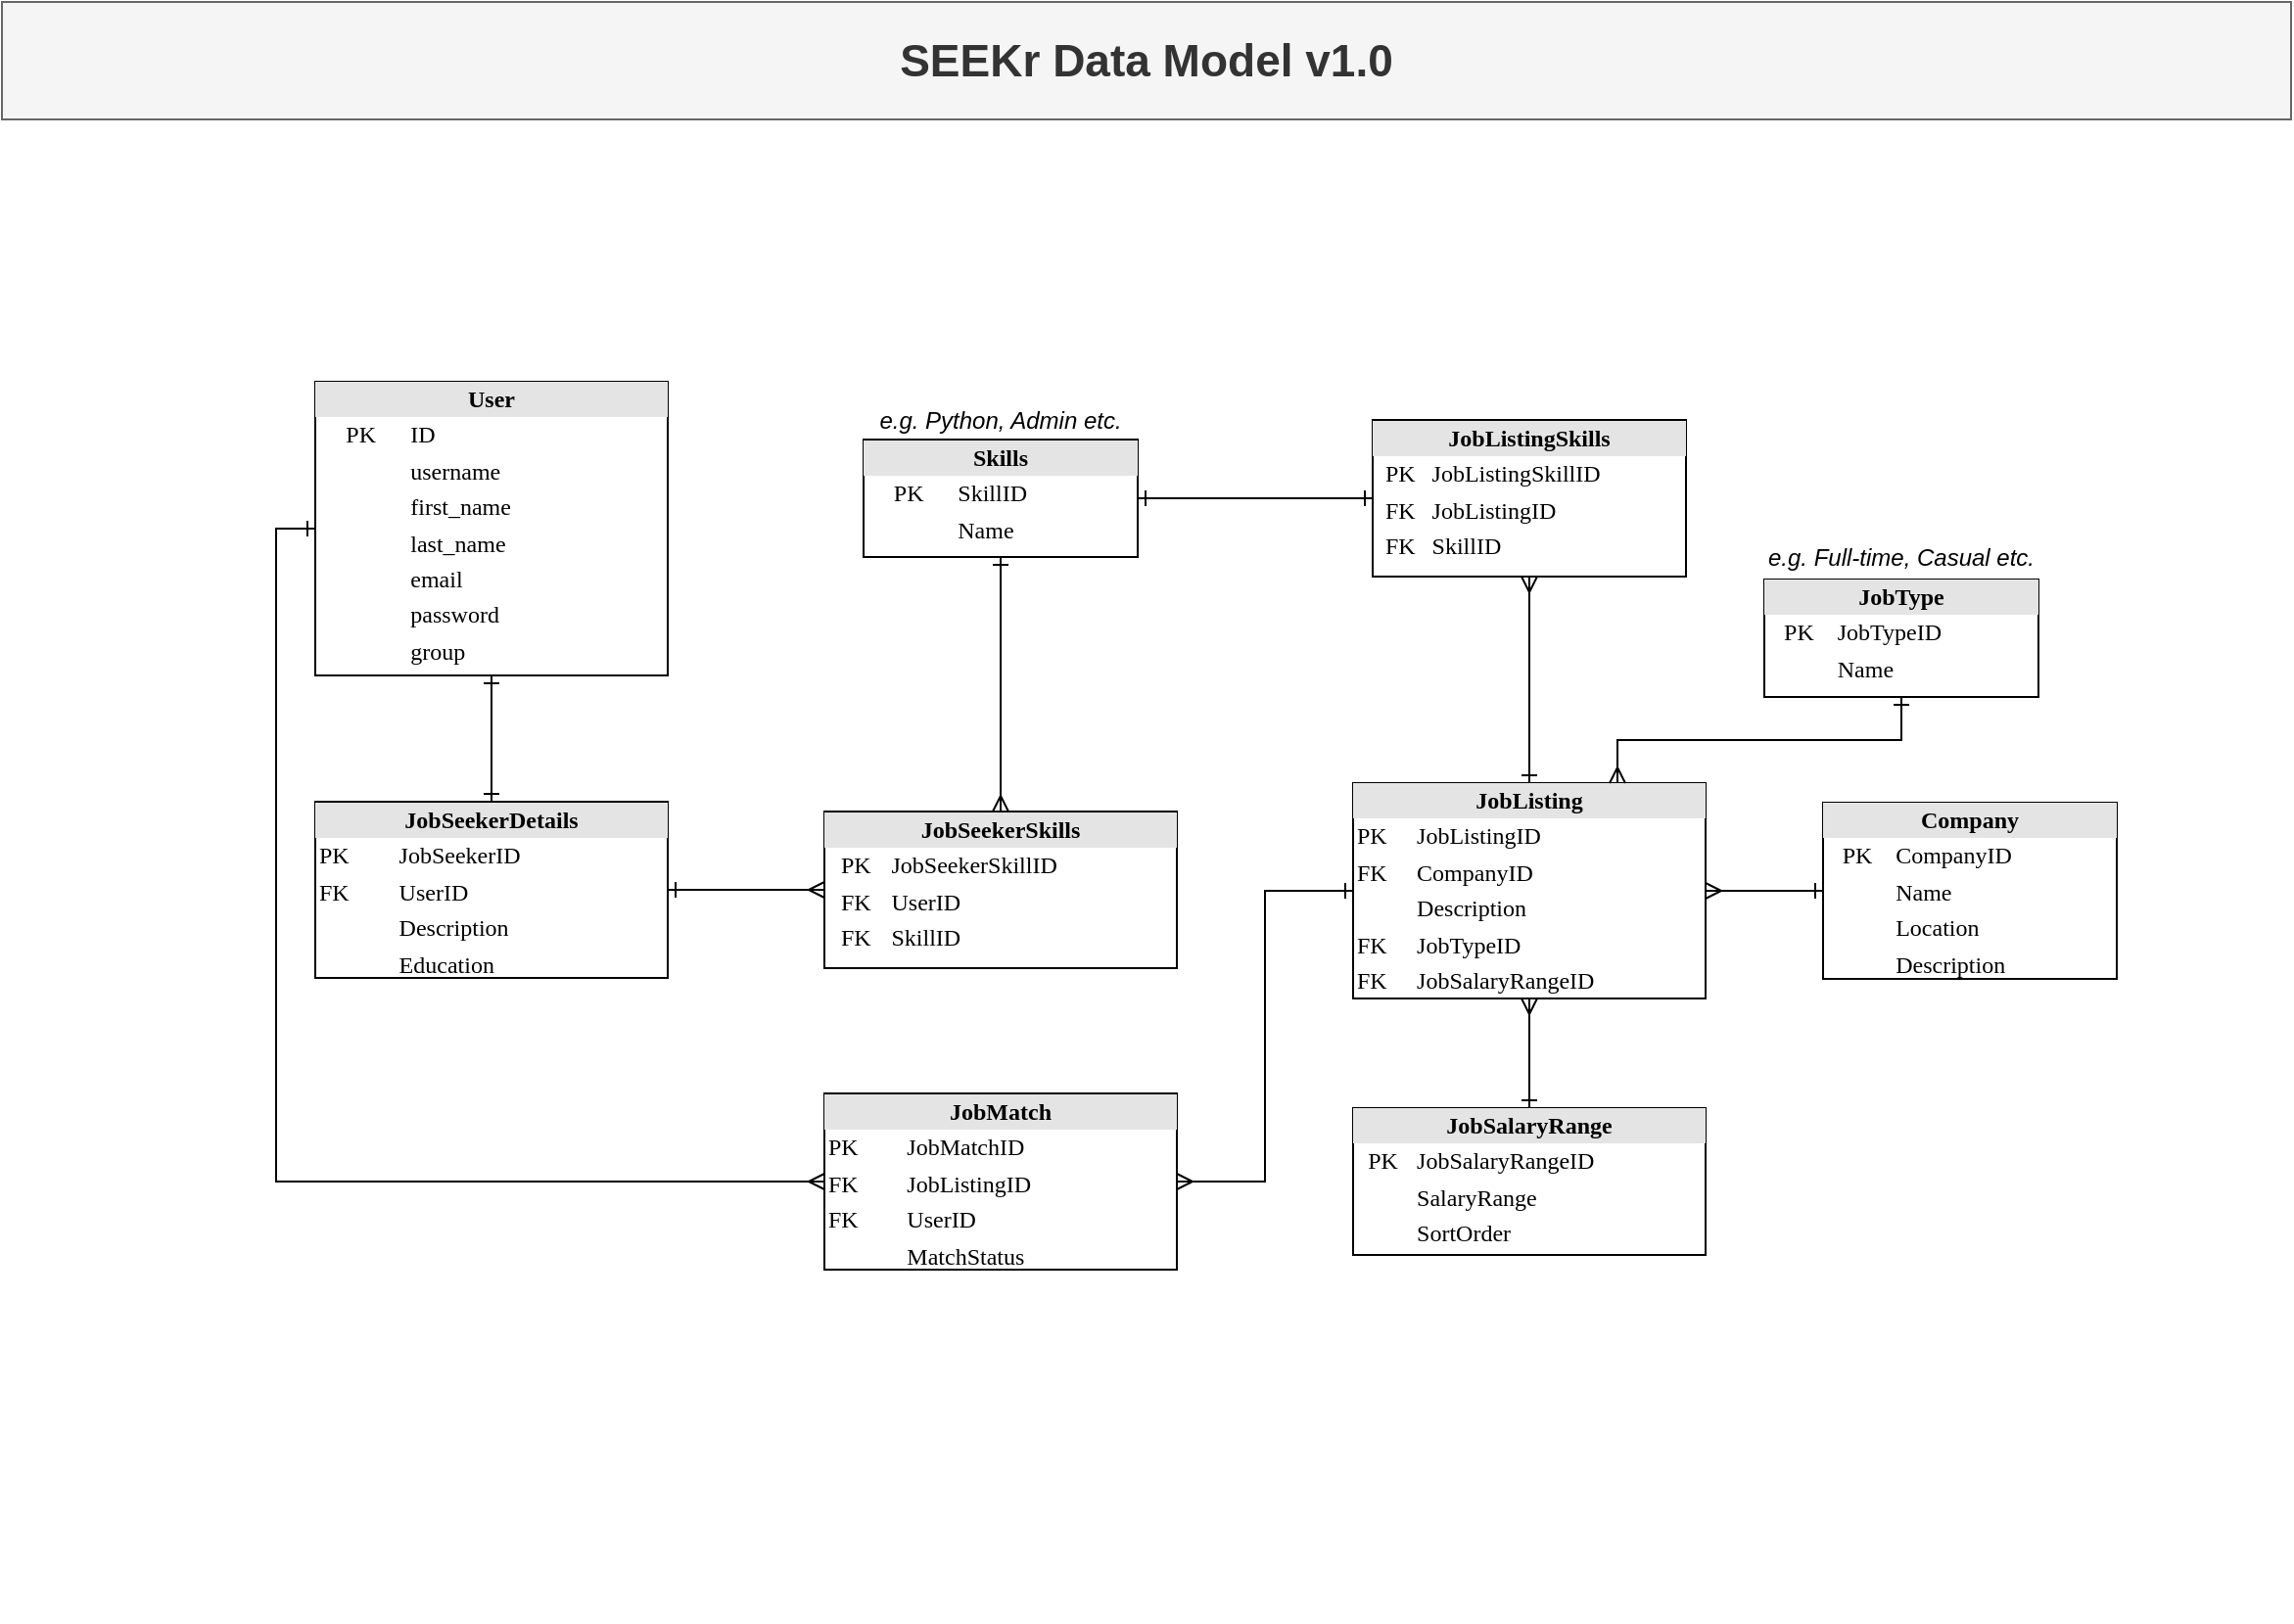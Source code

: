 <mxfile version="13.7.9" type="device"><diagram name="Page-1" id="2ca16b54-16f6-2749-3443-fa8db7711227"><mxGraphModel dx="1425" dy="841" grid="1" gridSize="10" guides="1" tooltips="1" connect="1" arrows="1" fold="1" page="1" pageScale="1" pageWidth="1169" pageHeight="827" background="#ffffff" math="0" shadow="0"><root><mxCell id="0"/><mxCell id="1" parent="0"/><mxCell id="88vN5nwESgHXS7VtUUJ_-26" style="edgeStyle=orthogonalEdgeStyle;rounded=0;orthogonalLoop=1;jettySize=auto;html=1;exitX=1;exitY=0.5;exitDx=0;exitDy=0;entryX=0;entryY=0.5;entryDx=0;entryDy=0;startArrow=ERmany;startFill=0;endArrow=ERone;endFill=0;" edge="1" parent="1" source="2ed32ef02a7f4228-4" target="2ed32ef02a7f4228-9"><mxGeometry relative="1" as="geometry"/></mxCell><mxCell id="2ed32ef02a7f4228-4" value="&lt;div style=&quot;text-align: center ; box-sizing: border-box ; width: 100% ; background: rgb(228 , 228 , 228) ; padding: 2px&quot;&gt;&lt;b&gt;JobListing&lt;/b&gt;&lt;/div&gt;&lt;table style=&quot;width: 100% ; font-size: 1em&quot; cellpadding=&quot;2&quot; cellspacing=&quot;0&quot;&gt;&lt;tbody&gt;&lt;tr&gt;&lt;td&gt;PK&lt;/td&gt;&lt;td&gt;JobListingID&lt;/td&gt;&lt;/tr&gt;&lt;tr&gt;&lt;td&gt;FK&lt;/td&gt;&lt;td&gt;CompanyID&lt;/td&gt;&lt;/tr&gt;&lt;tr&gt;&lt;td&gt;&lt;/td&gt;&lt;td&gt;Description&lt;/td&gt;&lt;/tr&gt;&lt;tr&gt;&lt;td&gt;FK&lt;/td&gt;&lt;td&gt;JobTypeID&lt;/td&gt;&lt;/tr&gt;&lt;tr&gt;&lt;td&gt;FK&lt;/td&gt;&lt;td&gt;JobSalaryRangeID&lt;/td&gt;&lt;/tr&gt;&lt;tr&gt;&lt;td&gt;&lt;br&gt;&lt;/td&gt;&lt;td&gt;&lt;br&gt;&lt;/td&gt;&lt;/tr&gt;&lt;/tbody&gt;&lt;/table&gt;" style="verticalAlign=top;align=left;overflow=fill;html=1;rounded=0;shadow=0;comic=0;labelBackgroundColor=none;strokeWidth=1;fontFamily=Verdana;fontSize=12" parent="1" vertex="1"><mxGeometry x="690" y="399" width="180" height="110" as="geometry"/></mxCell><mxCell id="88vN5nwESgHXS7VtUUJ_-19" style="edgeStyle=orthogonalEdgeStyle;rounded=0;orthogonalLoop=1;jettySize=auto;html=1;exitX=1;exitY=0.5;exitDx=0;exitDy=0;startArrow=ERone;startFill=0;endArrow=ERmany;endFill=0;" edge="1" parent="1" source="2ed32ef02a7f4228-5" target="2ed32ef02a7f4228-10"><mxGeometry relative="1" as="geometry"/></mxCell><mxCell id="2ed32ef02a7f4228-5" value="&lt;div style=&quot;text-align: center ; box-sizing: border-box ; width: 100% ; background: rgb(228 , 228 , 228) ; padding: 2px&quot;&gt;&lt;b&gt;JobSeekerDetails&lt;/b&gt;&lt;/div&gt;&lt;table style=&quot;width: 100% ; font-size: 1em&quot; cellpadding=&quot;2&quot; cellspacing=&quot;0&quot;&gt;&lt;tbody&gt;&lt;tr&gt;&lt;td&gt;PK&lt;/td&gt;&lt;td&gt;JobSeekerID&lt;/td&gt;&lt;/tr&gt;&lt;tr&gt;&lt;td&gt;FK&lt;/td&gt;&lt;td&gt;UserID&lt;/td&gt;&lt;/tr&gt;&lt;tr&gt;&lt;td&gt;&lt;/td&gt;&lt;td&gt;Description&lt;/td&gt;&lt;/tr&gt;&lt;tr&gt;&lt;td&gt;&lt;br&gt;&lt;/td&gt;&lt;td&gt;Education&lt;/td&gt;&lt;/tr&gt;&lt;/tbody&gt;&lt;/table&gt;" style="verticalAlign=top;align=left;overflow=fill;html=1;rounded=0;shadow=0;comic=0;labelBackgroundColor=none;strokeWidth=1;fontFamily=Verdana;fontSize=12" parent="1" vertex="1"><mxGeometry x="160" y="408.5" width="180" height="90" as="geometry"/></mxCell><mxCell id="2ed32ef02a7f4228-9" value="&lt;div style=&quot;text-align: center ; box-sizing: border-box ; width: 100% ; background: rgb(228 , 228 , 228) ; padding: 2px&quot;&gt;&lt;b&gt;Company&lt;/b&gt;&lt;/div&gt;&lt;table style=&quot;width: 100% ; font-size: 1em&quot; cellpadding=&quot;2&quot; cellspacing=&quot;0&quot;&gt;&lt;tbody&gt;&lt;tr&gt;&lt;td style=&quot;text-align: center&quot;&gt;PK&lt;/td&gt;&lt;td&gt;CompanyID&lt;/td&gt;&lt;/tr&gt;&lt;tr&gt;&lt;td&gt;&lt;br&gt;&lt;/td&gt;&lt;td&gt;Name&lt;/td&gt;&lt;/tr&gt;&lt;tr&gt;&lt;td&gt;&lt;/td&gt;&lt;td&gt;Location&lt;/td&gt;&lt;/tr&gt;&lt;tr&gt;&lt;td&gt;&lt;br&gt;&lt;/td&gt;&lt;td&gt;Description&lt;/td&gt;&lt;/tr&gt;&lt;/tbody&gt;&lt;/table&gt;" style="verticalAlign=top;align=left;overflow=fill;html=1;rounded=0;shadow=0;comic=0;labelBackgroundColor=none;strokeWidth=1;fontFamily=Verdana;fontSize=12" parent="1" vertex="1"><mxGeometry x="930" y="409" width="150" height="90" as="geometry"/></mxCell><mxCell id="2ed32ef02a7f4228-10" value="&lt;div style=&quot;text-align: center ; box-sizing: border-box ; width: 100% ; background: rgb(228 , 228 , 228) ; padding: 2px&quot;&gt;&lt;b&gt;JobSeekerSkills&lt;/b&gt;&lt;/div&gt;&lt;table style=&quot;width: 100% ; font-size: 1em&quot; cellpadding=&quot;2&quot; cellspacing=&quot;0&quot;&gt;&lt;tbody&gt;&lt;tr&gt;&lt;td style=&quot;text-align: center&quot;&gt;PK&lt;/td&gt;&lt;td&gt;JobSeekerSkillID&lt;/td&gt;&lt;/tr&gt;&lt;tr&gt;&lt;td style=&quot;text-align: center&quot;&gt;FK&lt;/td&gt;&lt;td&gt;UserID&lt;/td&gt;&lt;/tr&gt;&lt;tr&gt;&lt;td style=&quot;text-align: center&quot;&gt;FK&lt;/td&gt;&lt;td&gt;SkillID&lt;/td&gt;&lt;/tr&gt;&lt;/tbody&gt;&lt;/table&gt;" style="verticalAlign=top;align=left;overflow=fill;html=1;rounded=0;shadow=0;comic=0;labelBackgroundColor=none;strokeWidth=1;fontFamily=Verdana;fontSize=12" parent="1" vertex="1"><mxGeometry x="420" y="413.5" width="180" height="80" as="geometry"/></mxCell><mxCell id="88vN5nwESgHXS7VtUUJ_-27" style="edgeStyle=orthogonalEdgeStyle;rounded=0;orthogonalLoop=1;jettySize=auto;html=1;exitX=0.5;exitY=0;exitDx=0;exitDy=0;startArrow=ERone;startFill=0;endArrow=ERmany;endFill=0;" edge="1" parent="1" source="88vN5nwESgHXS7VtUUJ_-5" target="2ed32ef02a7f4228-4"><mxGeometry relative="1" as="geometry"/></mxCell><mxCell id="88vN5nwESgHXS7VtUUJ_-5" value="&lt;div style=&quot;text-align: center ; box-sizing: border-box ; width: 100% ; background: rgb(228 , 228 , 228) ; padding: 2px&quot;&gt;&lt;b&gt;JobSalaryRange&lt;/b&gt;&lt;/div&gt;&lt;table style=&quot;width: 100% ; font-size: 1em&quot; cellpadding=&quot;2&quot; cellspacing=&quot;0&quot;&gt;&lt;tbody&gt;&lt;tr&gt;&lt;td style=&quot;text-align: center&quot;&gt;PK&lt;/td&gt;&lt;td&gt;JobSalaryRangeID&lt;/td&gt;&lt;/tr&gt;&lt;tr&gt;&lt;td&gt;&lt;br&gt;&lt;/td&gt;&lt;td&gt;SalaryRange&lt;/td&gt;&lt;/tr&gt;&lt;tr&gt;&lt;td&gt;&lt;/td&gt;&lt;td&gt;SortOrder&lt;/td&gt;&lt;/tr&gt;&lt;/tbody&gt;&lt;/table&gt;" style="verticalAlign=top;align=left;overflow=fill;html=1;rounded=0;shadow=0;comic=0;labelBackgroundColor=none;strokeWidth=1;fontFamily=Verdana;fontSize=12" vertex="1" parent="1"><mxGeometry x="690" y="565" width="180" height="75" as="geometry"/></mxCell><mxCell id="88vN5nwESgHXS7VtUUJ_-24" style="edgeStyle=orthogonalEdgeStyle;rounded=0;orthogonalLoop=1;jettySize=auto;html=1;exitX=0.75;exitY=0;exitDx=0;exitDy=0;startArrow=ERmany;startFill=0;endArrow=ERone;endFill=0;" edge="1" parent="1" source="2ed32ef02a7f4228-4" target="88vN5nwESgHXS7VtUUJ_-3"><mxGeometry relative="1" as="geometry"/></mxCell><mxCell id="88vN5nwESgHXS7VtUUJ_-25" style="edgeStyle=orthogonalEdgeStyle;rounded=0;orthogonalLoop=1;jettySize=auto;html=1;exitX=0.5;exitY=1;exitDx=0;exitDy=0;startArrow=ERmany;startFill=0;endArrow=ERone;endFill=0;" edge="1" parent="1" source="88vN5nwESgHXS7VtUUJ_-7" target="2ed32ef02a7f4228-4"><mxGeometry relative="1" as="geometry"/></mxCell><mxCell id="88vN5nwESgHXS7VtUUJ_-7" value="&lt;div style=&quot;text-align: center ; box-sizing: border-box ; width: 100% ; background: rgb(228 , 228 , 228) ; padding: 2px&quot;&gt;&lt;b&gt;JobListingSkills&lt;/b&gt;&lt;/div&gt;&lt;table style=&quot;width: 100% ; font-size: 1em&quot; cellpadding=&quot;2&quot; cellspacing=&quot;0&quot;&gt;&lt;tbody&gt;&lt;tr&gt;&lt;td style=&quot;text-align: center&quot;&gt;PK&lt;/td&gt;&lt;td&gt;JobListingSkillID&lt;/td&gt;&lt;/tr&gt;&lt;tr&gt;&lt;td style=&quot;text-align: center&quot;&gt;FK&lt;/td&gt;&lt;td&gt;JobListingID&lt;/td&gt;&lt;/tr&gt;&lt;tr&gt;&lt;td style=&quot;text-align: center&quot;&gt;FK&lt;/td&gt;&lt;td&gt;SkillID&lt;/td&gt;&lt;/tr&gt;&lt;/tbody&gt;&lt;/table&gt;" style="verticalAlign=top;align=left;overflow=fill;html=1;rounded=0;shadow=0;comic=0;labelBackgroundColor=none;strokeWidth=1;fontFamily=Verdana;fontSize=12" vertex="1" parent="1"><mxGeometry x="700" y="213.5" width="160" height="80" as="geometry"/></mxCell><mxCell id="88vN5nwESgHXS7VtUUJ_-15" value="" style="group" vertex="1" connectable="0" parent="1"><mxGeometry x="160" y="183" width="182" height="161" as="geometry"/></mxCell><mxCell id="2ed32ef02a7f4228-2" value="&lt;div style=&quot;text-align: center ; box-sizing: border-box ; width: 100% ; background: rgb(228 , 228 , 228) ; padding: 2px&quot;&gt;&lt;b&gt;User&lt;/b&gt;&lt;/div&gt;&lt;table style=&quot;width: 100% ; font-size: 1em&quot; cellpadding=&quot;2&quot; cellspacing=&quot;0&quot;&gt;&lt;tbody&gt;&lt;tr&gt;&lt;td style=&quot;text-align: center&quot;&gt;PK&lt;/td&gt;&lt;td&gt;ID&lt;/td&gt;&lt;/tr&gt;&lt;tr&gt;&lt;td&gt;&lt;br&gt;&lt;/td&gt;&lt;td&gt;username&lt;/td&gt;&lt;/tr&gt;&lt;tr&gt;&lt;td&gt;&lt;/td&gt;&lt;td&gt;first_name&lt;/td&gt;&lt;/tr&gt;&lt;tr&gt;&lt;td&gt;&lt;br&gt;&lt;/td&gt;&lt;td&gt;last_name&lt;/td&gt;&lt;/tr&gt;&lt;tr&gt;&lt;td&gt;&lt;br&gt;&lt;/td&gt;&lt;td&gt;email&lt;/td&gt;&lt;/tr&gt;&lt;tr&gt;&lt;td&gt;&lt;br&gt;&lt;/td&gt;&lt;td&gt;password&lt;br&gt;&lt;/td&gt;&lt;/tr&gt;&lt;tr&gt;&lt;td&gt;&lt;br&gt;&lt;/td&gt;&lt;td&gt;group&lt;/td&gt;&lt;/tr&gt;&lt;/tbody&gt;&lt;/table&gt;" style="verticalAlign=top;align=left;overflow=fill;html=1;rounded=0;shadow=0;comic=0;labelBackgroundColor=none;strokeWidth=1;fontFamily=Verdana;fontSize=12;" parent="88vN5nwESgHXS7VtUUJ_-15" vertex="1"><mxGeometry y="11" width="180" height="150" as="geometry"/></mxCell><mxCell id="88vN5nwESgHXS7VtUUJ_-14" value="" style="shape=image;verticalLabelPosition=bottom;labelBackgroundColor=#ffffff;verticalAlign=top;aspect=fixed;imageAspect=0;image=https://external-content.duckduckgo.com/iu/?u=http%3A%2F%2Fudayakumarn.in%2Fstatic%2Fimages%2Fdjango-logo.png&amp;f=1&amp;nofb=1;" vertex="1" parent="88vN5nwESgHXS7VtUUJ_-15"><mxGeometry x="142" width="40" height="40" as="geometry"/></mxCell><mxCell id="88vN5nwESgHXS7VtUUJ_-18" style="edgeStyle=orthogonalEdgeStyle;rounded=0;orthogonalLoop=1;jettySize=auto;html=1;exitX=0.5;exitY=1;exitDx=0;exitDy=0;endArrow=ERone;endFill=0;startArrow=ERone;startFill=0;" edge="1" parent="1" source="2ed32ef02a7f4228-2" target="2ed32ef02a7f4228-5"><mxGeometry relative="1" as="geometry"/></mxCell><mxCell id="88vN5nwESgHXS7VtUUJ_-22" style="edgeStyle=orthogonalEdgeStyle;rounded=0;orthogonalLoop=1;jettySize=auto;html=1;startArrow=ERone;startFill=0;endArrow=ERmany;endFill=0;" edge="1" parent="1" source="2ed32ef02a7f4228-11" target="2ed32ef02a7f4228-10"><mxGeometry relative="1" as="geometry"/></mxCell><mxCell id="88vN5nwESgHXS7VtUUJ_-3" value="&lt;div style=&quot;text-align: center ; box-sizing: border-box ; width: 100% ; background: rgb(228 , 228 , 228) ; padding: 2px&quot;&gt;&lt;b&gt;JobType&lt;/b&gt;&lt;/div&gt;&lt;table style=&quot;width: 100% ; font-size: 1em&quot; cellpadding=&quot;2&quot; cellspacing=&quot;0&quot;&gt;&lt;tbody&gt;&lt;tr&gt;&lt;td style=&quot;text-align: center&quot;&gt;PK&lt;/td&gt;&lt;td&gt;JobTypeID&lt;/td&gt;&lt;/tr&gt;&lt;tr&gt;&lt;td&gt;&lt;br&gt;&lt;/td&gt;&lt;td&gt;Name&lt;/td&gt;&lt;/tr&gt;&lt;tr&gt;&lt;td&gt;&lt;/td&gt;&lt;td&gt;&lt;br&gt;&lt;/td&gt;&lt;/tr&gt;&lt;/tbody&gt;&lt;/table&gt;" style="verticalAlign=top;align=left;overflow=fill;html=1;rounded=0;shadow=0;comic=0;labelBackgroundColor=none;strokeWidth=1;fontFamily=Verdana;fontSize=12" vertex="1" parent="1"><mxGeometry x="900" y="295" width="140" height="60" as="geometry"/></mxCell><mxCell id="88vN5nwESgHXS7VtUUJ_-4" value="&lt;i&gt;e.g. Full-time, Casual etc.&lt;/i&gt;" style="text;html=1;strokeColor=none;fillColor=none;align=center;verticalAlign=middle;whiteSpace=wrap;rounded=0;" vertex="1" parent="1"><mxGeometry x="900" y="273.5" width="140" height="20" as="geometry"/></mxCell><mxCell id="88vN5nwESgHXS7VtUUJ_-23" style="edgeStyle=orthogonalEdgeStyle;rounded=0;orthogonalLoop=1;jettySize=auto;html=1;exitX=1;exitY=0.5;exitDx=0;exitDy=0;startArrow=ERone;startFill=0;endArrow=ERone;endFill=0;" edge="1" parent="1" source="2ed32ef02a7f4228-11" target="88vN5nwESgHXS7VtUUJ_-7"><mxGeometry relative="1" as="geometry"/></mxCell><mxCell id="2ed32ef02a7f4228-11" value="&lt;div style=&quot;text-align: center ; box-sizing: border-box ; width: 100% ; background: rgb(228 , 228 , 228) ; padding: 2px&quot;&gt;&lt;b&gt;Skills&lt;/b&gt;&lt;/div&gt;&lt;table style=&quot;width: 100% ; font-size: 1em&quot; cellpadding=&quot;2&quot; cellspacing=&quot;0&quot;&gt;&lt;tbody&gt;&lt;tr&gt;&lt;td style=&quot;text-align: center&quot;&gt;PK&lt;/td&gt;&lt;td&gt;SkillID&lt;/td&gt;&lt;/tr&gt;&lt;tr&gt;&lt;td&gt;&lt;br&gt;&lt;/td&gt;&lt;td&gt;Name&lt;/td&gt;&lt;/tr&gt;&lt;tr&gt;&lt;td&gt;&lt;/td&gt;&lt;td&gt;&lt;br&gt;&lt;/td&gt;&lt;/tr&gt;&lt;/tbody&gt;&lt;/table&gt;" style="verticalAlign=top;align=left;overflow=fill;html=1;rounded=0;shadow=0;comic=0;labelBackgroundColor=none;strokeWidth=1;fontFamily=Verdana;fontSize=12" parent="1" vertex="1"><mxGeometry x="440" y="223.5" width="140" height="60" as="geometry"/></mxCell><mxCell id="88vN5nwESgHXS7VtUUJ_-12" value="&lt;i&gt;e.g. Python, Admin etc.&lt;/i&gt;" style="text;html=1;strokeColor=none;fillColor=none;align=center;verticalAlign=middle;whiteSpace=wrap;rounded=0;" vertex="1" parent="1"><mxGeometry x="440" y="203.5" width="140" height="20" as="geometry"/></mxCell><mxCell id="88vN5nwESgHXS7VtUUJ_-30" style="edgeStyle=orthogonalEdgeStyle;rounded=0;orthogonalLoop=1;jettySize=auto;html=1;exitX=1;exitY=0.5;exitDx=0;exitDy=0;entryX=0;entryY=0.5;entryDx=0;entryDy=0;startArrow=ERmany;startFill=0;endArrow=ERone;endFill=0;" edge="1" parent="1" source="88vN5nwESgHXS7VtUUJ_-28" target="2ed32ef02a7f4228-4"><mxGeometry relative="1" as="geometry"/></mxCell><mxCell id="88vN5nwESgHXS7VtUUJ_-28" value="&lt;div style=&quot;text-align: center ; box-sizing: border-box ; width: 100% ; background: rgb(228 , 228 , 228) ; padding: 2px&quot;&gt;&lt;b&gt;JobMatch&lt;/b&gt;&lt;/div&gt;&lt;table style=&quot;width: 100% ; font-size: 1em&quot; cellpadding=&quot;2&quot; cellspacing=&quot;0&quot;&gt;&lt;tbody&gt;&lt;tr&gt;&lt;td&gt;PK&lt;/td&gt;&lt;td&gt;JobMatchID&lt;/td&gt;&lt;/tr&gt;&lt;tr&gt;&lt;td&gt;FK&lt;/td&gt;&lt;td&gt;JobListingID&lt;/td&gt;&lt;/tr&gt;&lt;tr&gt;&lt;td&gt;FK&lt;/td&gt;&lt;td&gt;UserID&lt;/td&gt;&lt;/tr&gt;&lt;tr&gt;&lt;td&gt;&lt;br&gt;&lt;/td&gt;&lt;td&gt;MatchStatus&lt;/td&gt;&lt;/tr&gt;&lt;tr&gt;&lt;td&gt;&lt;br&gt;&lt;/td&gt;&lt;td&gt;&lt;br&gt;&lt;/td&gt;&lt;/tr&gt;&lt;/tbody&gt;&lt;/table&gt;" style="verticalAlign=top;align=left;overflow=fill;html=1;rounded=0;shadow=0;comic=0;labelBackgroundColor=none;strokeWidth=1;fontFamily=Verdana;fontSize=12" vertex="1" parent="1"><mxGeometry x="420" y="557.5" width="180" height="90" as="geometry"/></mxCell><mxCell id="88vN5nwESgHXS7VtUUJ_-29" style="edgeStyle=orthogonalEdgeStyle;rounded=0;orthogonalLoop=1;jettySize=auto;html=1;exitX=0;exitY=0.5;exitDx=0;exitDy=0;entryX=0;entryY=0.5;entryDx=0;entryDy=0;startArrow=ERone;startFill=0;endArrow=ERmany;endFill=0;" edge="1" parent="1" source="2ed32ef02a7f4228-2" target="88vN5nwESgHXS7VtUUJ_-28"><mxGeometry relative="1" as="geometry"/></mxCell><mxCell id="88vN5nwESgHXS7VtUUJ_-31" value="&lt;b&gt;&lt;font style=&quot;font-size: 23px&quot;&gt;SEEKr Data Model v1.0&lt;/font&gt;&lt;/b&gt;" style="rounded=0;whiteSpace=wrap;html=1;fillColor=#f5f5f5;strokeColor=#666666;fontColor=#333333;" vertex="1" parent="1"><mxGeometry width="1169" height="60" as="geometry"/></mxCell><mxCell id="88vN5nwESgHXS7VtUUJ_-32" value="" style="rounded=0;whiteSpace=wrap;html=1;fillColor=none;strokeColor=none;" vertex="1" parent="1"><mxGeometry y="60" width="10" height="767" as="geometry"/></mxCell><mxCell id="88vN5nwESgHXS7VtUUJ_-33" value="" style="rounded=0;whiteSpace=wrap;html=1;fillColor=none;strokeColor=none;" vertex="1" parent="1"><mxGeometry x="1159" y="70" width="10" height="757" as="geometry"/></mxCell><mxCell id="88vN5nwESgHXS7VtUUJ_-34" value="" style="rounded=0;whiteSpace=wrap;html=1;fillColor=none;strokeColor=none;rotation=90;" vertex="1" parent="1"><mxGeometry x="575" y="244" width="10" height="1157" as="geometry"/></mxCell></root></mxGraphModel></diagram></mxfile>